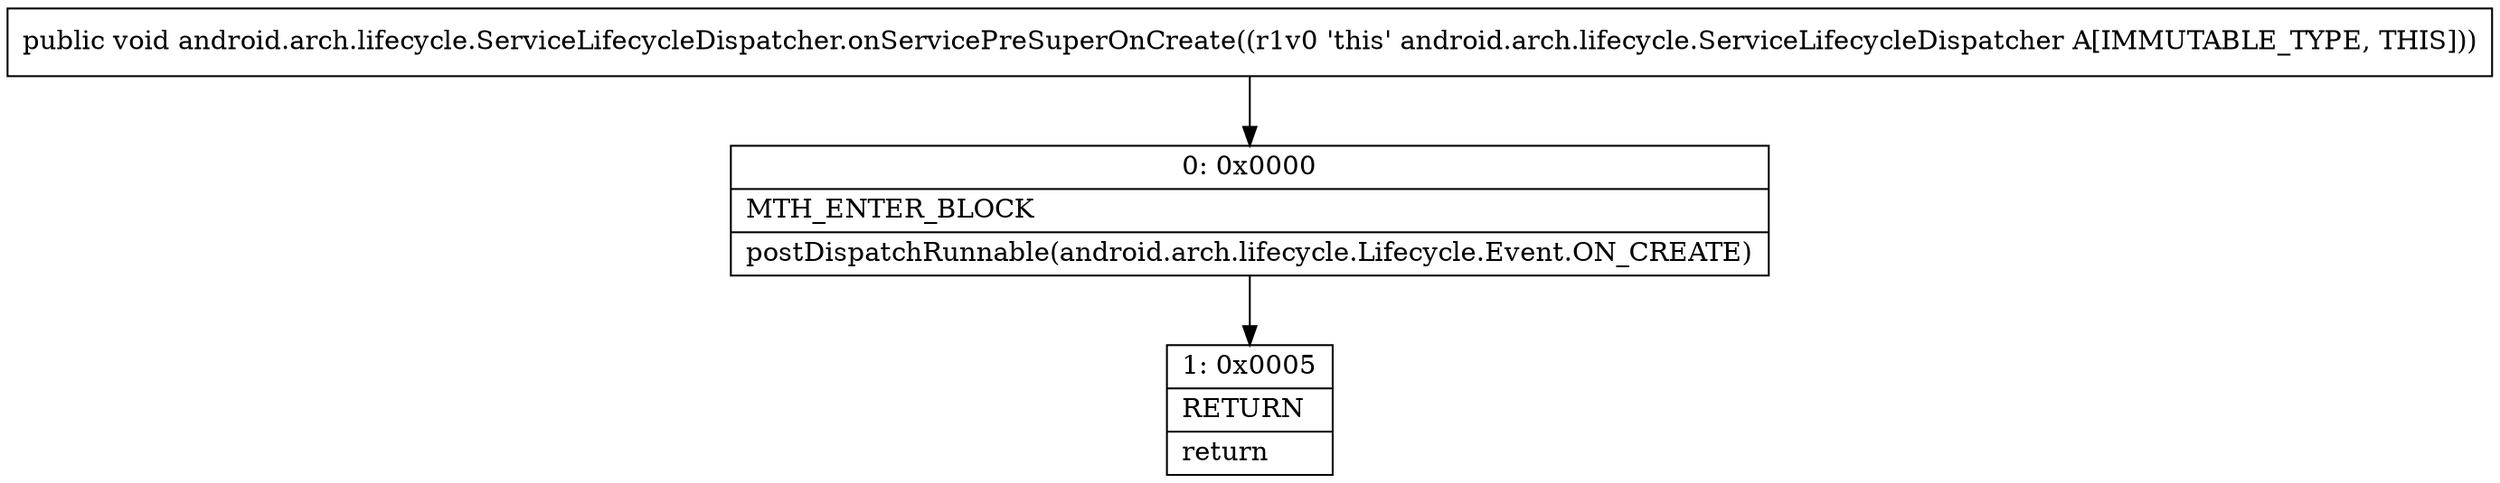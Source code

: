 digraph "CFG forandroid.arch.lifecycle.ServiceLifecycleDispatcher.onServicePreSuperOnCreate()V" {
Node_0 [shape=record,label="{0\:\ 0x0000|MTH_ENTER_BLOCK\l|postDispatchRunnable(android.arch.lifecycle.Lifecycle.Event.ON_CREATE)\l}"];
Node_1 [shape=record,label="{1\:\ 0x0005|RETURN\l|return\l}"];
MethodNode[shape=record,label="{public void android.arch.lifecycle.ServiceLifecycleDispatcher.onServicePreSuperOnCreate((r1v0 'this' android.arch.lifecycle.ServiceLifecycleDispatcher A[IMMUTABLE_TYPE, THIS])) }"];
MethodNode -> Node_0;
Node_0 -> Node_1;
}

